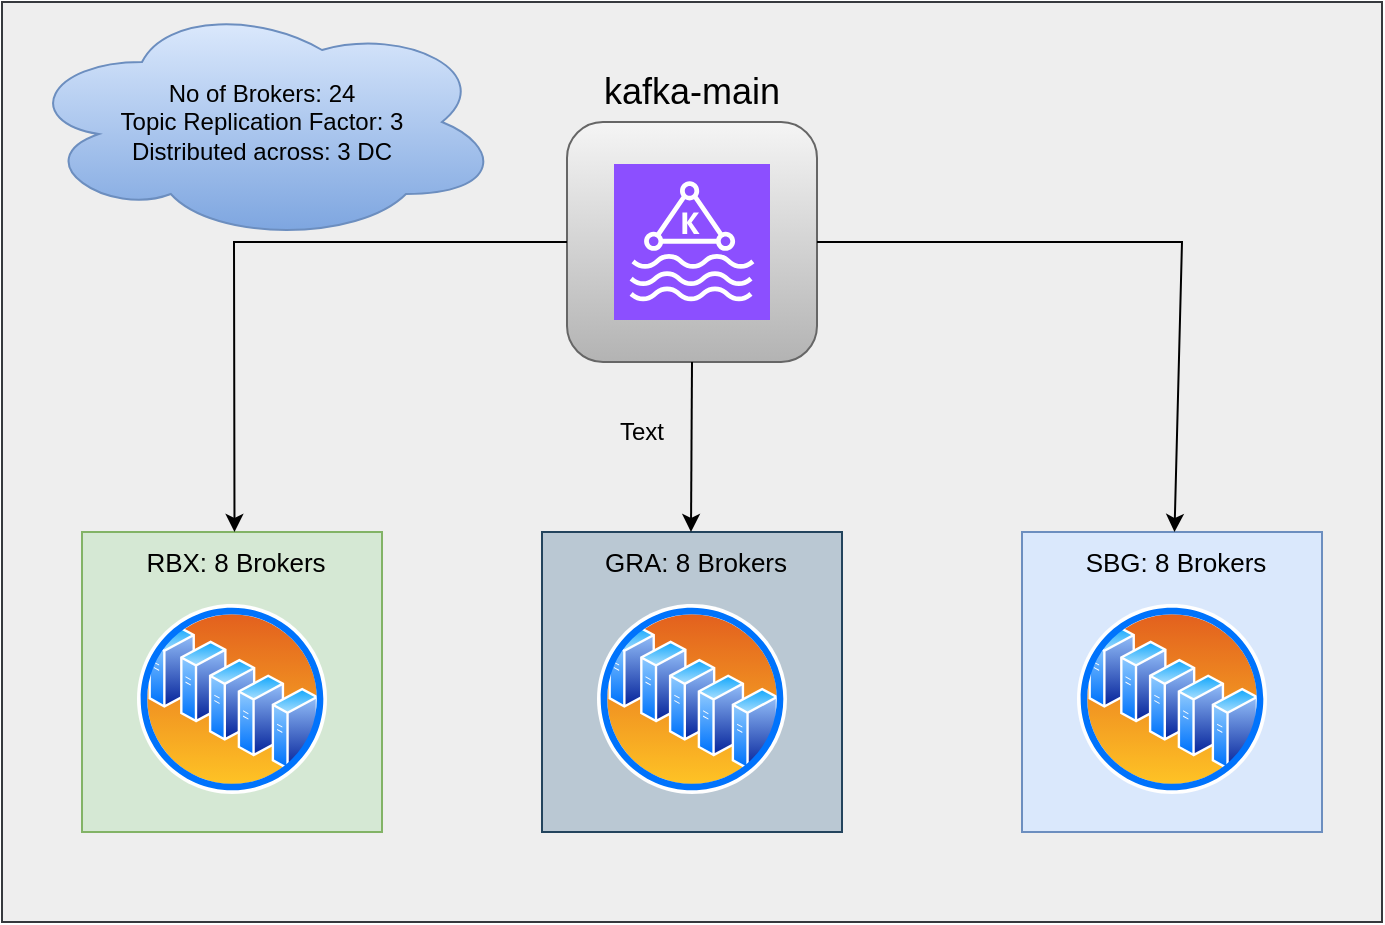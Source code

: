 <mxfile version="24.7.10">
  <diagram name="Page-1" id="D6rCWgWzXRwU0HOrijuy">
    <mxGraphModel dx="954" dy="505" grid="1" gridSize="10" guides="1" tooltips="1" connect="1" arrows="1" fold="1" page="1" pageScale="1" pageWidth="827" pageHeight="1169" math="0" shadow="0">
      <root>
        <mxCell id="0" />
        <mxCell id="1" parent="0" />
        <mxCell id="bnOTAv7IadEaedXV0A4L-1" value="" style="rounded=0;whiteSpace=wrap;html=1;fillColor=#eeeeee;strokeColor=#36393d;" vertex="1" parent="1">
          <mxGeometry x="100" y="170" width="690" height="460" as="geometry" />
        </mxCell>
        <mxCell id="bnOTAv7IadEaedXV0A4L-3" value="" style="rounded=1;whiteSpace=wrap;html=1;fillColor=#f5f5f5;strokeColor=#666666;gradientColor=#b3b3b3;" vertex="1" parent="1">
          <mxGeometry x="382.5" y="230" width="125" height="120" as="geometry" />
        </mxCell>
        <mxCell id="bnOTAv7IadEaedXV0A4L-2" value="&lt;font style=&quot;font-size: 18px;&quot;&gt;kafka-main&lt;/font&gt;" style="text;html=1;align=center;verticalAlign=middle;whiteSpace=wrap;rounded=0;" vertex="1" parent="1">
          <mxGeometry x="385" y="200" width="120" height="30" as="geometry" />
        </mxCell>
        <mxCell id="bnOTAv7IadEaedXV0A4L-17" value="" style="sketch=0;points=[[0,0,0],[0.25,0,0],[0.5,0,0],[0.75,0,0],[1,0,0],[0,1,0],[0.25,1,0],[0.5,1,0],[0.75,1,0],[1,1,0],[0,0.25,0],[0,0.5,0],[0,0.75,0],[1,0.25,0],[1,0.5,0],[1,0.75,0]];outlineConnect=0;fontColor=#232F3E;fillColor=#8C4FFF;strokeColor=#ffffff;dashed=0;verticalLabelPosition=bottom;verticalAlign=top;align=center;html=1;fontSize=12;fontStyle=0;aspect=fixed;shape=mxgraph.aws4.resourceIcon;resIcon=mxgraph.aws4.managed_streaming_for_kafka;" vertex="1" parent="1">
          <mxGeometry x="406" y="251" width="78" height="78" as="geometry" />
        </mxCell>
        <mxCell id="bnOTAv7IadEaedXV0A4L-18" value="" style="whiteSpace=wrap;html=1;aspect=fixed;fillColor=#d5e8d4;strokeColor=#82b366;" vertex="1" parent="1">
          <mxGeometry x="140" y="435" width="150" height="150" as="geometry" />
        </mxCell>
        <mxCell id="bnOTAv7IadEaedXV0A4L-19" value="" style="image;aspect=fixed;perimeter=ellipsePerimeter;html=1;align=center;shadow=0;dashed=0;spacingTop=3;image=img/lib/active_directory/server_farm.svg;" vertex="1" parent="1">
          <mxGeometry x="167.5" y="471" width="95" height="95" as="geometry" />
        </mxCell>
        <mxCell id="bnOTAv7IadEaedXV0A4L-20" value="&lt;font style=&quot;font-size: 13px;&quot;&gt;RBX: 8 Brokers&lt;/font&gt;" style="text;html=1;align=center;verticalAlign=middle;whiteSpace=wrap;rounded=0;" vertex="1" parent="1">
          <mxGeometry x="167.5" y="435" width="97.5" height="30" as="geometry" />
        </mxCell>
        <mxCell id="bnOTAv7IadEaedXV0A4L-21" value="" style="whiteSpace=wrap;html=1;aspect=fixed;fillColor=#dae8fc;strokeColor=#6c8ebf;" vertex="1" parent="1">
          <mxGeometry x="610" y="435" width="150" height="150" as="geometry" />
        </mxCell>
        <mxCell id="bnOTAv7IadEaedXV0A4L-22" value="" style="image;aspect=fixed;perimeter=ellipsePerimeter;html=1;align=center;shadow=0;dashed=0;spacingTop=3;image=img/lib/active_directory/server_farm.svg;" vertex="1" parent="1">
          <mxGeometry x="637.5" y="471" width="95" height="95" as="geometry" />
        </mxCell>
        <mxCell id="bnOTAv7IadEaedXV0A4L-23" value="&lt;font style=&quot;font-size: 13px;&quot;&gt;SBG: 8 Brokers&lt;/font&gt;" style="text;html=1;align=center;verticalAlign=middle;whiteSpace=wrap;rounded=0;" vertex="1" parent="1">
          <mxGeometry x="637.5" y="435" width="97.5" height="30" as="geometry" />
        </mxCell>
        <mxCell id="bnOTAv7IadEaedXV0A4L-24" value="" style="whiteSpace=wrap;html=1;aspect=fixed;fillColor=#bac8d3;strokeColor=#23445d;" vertex="1" parent="1">
          <mxGeometry x="370" y="435" width="150" height="150" as="geometry" />
        </mxCell>
        <mxCell id="bnOTAv7IadEaedXV0A4L-25" value="" style="image;aspect=fixed;perimeter=ellipsePerimeter;html=1;align=center;shadow=0;dashed=0;spacingTop=3;image=img/lib/active_directory/server_farm.svg;" vertex="1" parent="1">
          <mxGeometry x="397.5" y="471" width="95" height="95" as="geometry" />
        </mxCell>
        <mxCell id="bnOTAv7IadEaedXV0A4L-26" value="&lt;font style=&quot;font-size: 13px;&quot;&gt;GRA: 8 Brokers&lt;/font&gt;" style="text;html=1;align=center;verticalAlign=middle;whiteSpace=wrap;rounded=0;" vertex="1" parent="1">
          <mxGeometry x="397.5" y="435" width="97.5" height="30" as="geometry" />
        </mxCell>
        <mxCell id="bnOTAv7IadEaedXV0A4L-30" value="" style="endArrow=classic;html=1;rounded=0;entryX=0.5;entryY=0;entryDx=0;entryDy=0;exitX=0;exitY=0.5;exitDx=0;exitDy=0;" edge="1" parent="1" source="bnOTAv7IadEaedXV0A4L-3" target="bnOTAv7IadEaedXV0A4L-20">
          <mxGeometry width="50" height="50" relative="1" as="geometry">
            <mxPoint x="370" y="270" as="sourcePoint" />
            <mxPoint x="320" y="320" as="targetPoint" />
            <Array as="points">
              <mxPoint x="216" y="290" />
            </Array>
          </mxGeometry>
        </mxCell>
        <mxCell id="bnOTAv7IadEaedXV0A4L-32" value="" style="endArrow=classic;html=1;rounded=0;entryX=0.5;entryY=0;entryDx=0;entryDy=0;exitX=1;exitY=0.5;exitDx=0;exitDy=0;" edge="1" parent="1" source="bnOTAv7IadEaedXV0A4L-3" target="bnOTAv7IadEaedXV0A4L-23">
          <mxGeometry width="50" height="50" relative="1" as="geometry">
            <mxPoint x="580" y="320" as="sourcePoint" />
            <mxPoint x="687" y="260" as="targetPoint" />
            <Array as="points">
              <mxPoint x="620" y="290" />
              <mxPoint x="690" y="290" />
            </Array>
          </mxGeometry>
        </mxCell>
        <mxCell id="bnOTAv7IadEaedXV0A4L-33" value="" style="endArrow=classic;html=1;rounded=0;entryX=0.426;entryY=-0.083;entryDx=0;entryDy=0;entryPerimeter=0;exitX=0.5;exitY=1;exitDx=0;exitDy=0;" edge="1" parent="1" source="bnOTAv7IadEaedXV0A4L-3">
          <mxGeometry width="50" height="50" relative="1" as="geometry">
            <mxPoint x="445.46" y="362.49" as="sourcePoint" />
            <mxPoint x="444.495" y="435" as="targetPoint" />
          </mxGeometry>
        </mxCell>
        <mxCell id="bnOTAv7IadEaedXV0A4L-34" value="No of Brokers: 24&lt;br&gt;Topic Replication Factor: 3&lt;br&gt;Distributed across: 3 DC" style="ellipse;shape=cloud;whiteSpace=wrap;html=1;fillColor=#dae8fc;strokeColor=#6c8ebf;gradientColor=#7ea6e0;" vertex="1" parent="1">
          <mxGeometry x="110" y="170" width="240" height="120" as="geometry" />
        </mxCell>
        <mxCell id="bnOTAv7IadEaedXV0A4L-35" value="Text" style="text;html=1;align=center;verticalAlign=middle;whiteSpace=wrap;rounded=0;" vertex="1" parent="1">
          <mxGeometry x="390" y="370" width="60" height="30" as="geometry" />
        </mxCell>
      </root>
    </mxGraphModel>
  </diagram>
</mxfile>
